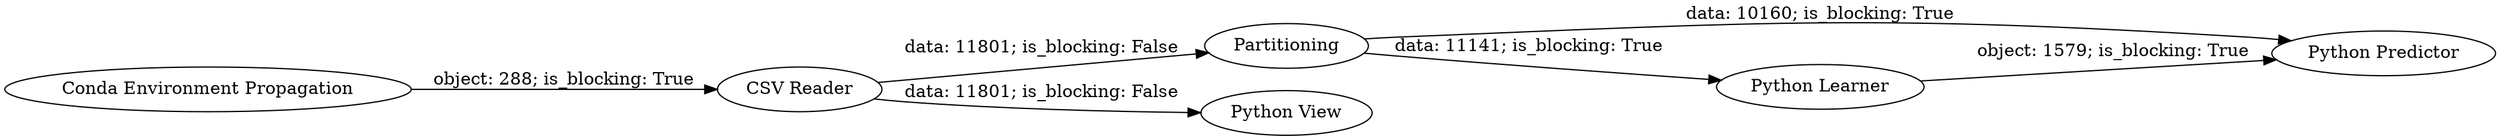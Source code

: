 digraph {
	"4484979494940200432_6" [label=Partitioning]
	"4484979494940200432_2" [label="Python View"]
	"4484979494940200432_8" [label="Python Predictor"]
	"4484979494940200432_9" [label="Python Learner"]
	"4484979494940200432_246" [label="Conda Environment Propagation"]
	"4484979494940200432_247" [label="CSV Reader"]
	"4484979494940200432_6" -> "4484979494940200432_9" [label="data: 11141; is_blocking: True"]
	"4484979494940200432_246" -> "4484979494940200432_247" [label="object: 288; is_blocking: True"]
	"4484979494940200432_6" -> "4484979494940200432_8" [label="data: 10160; is_blocking: True"]
	"4484979494940200432_247" -> "4484979494940200432_6" [label="data: 11801; is_blocking: False"]
	"4484979494940200432_247" -> "4484979494940200432_2" [label="data: 11801; is_blocking: False"]
	"4484979494940200432_9" -> "4484979494940200432_8" [label="object: 1579; is_blocking: True"]
	rankdir=LR
}
